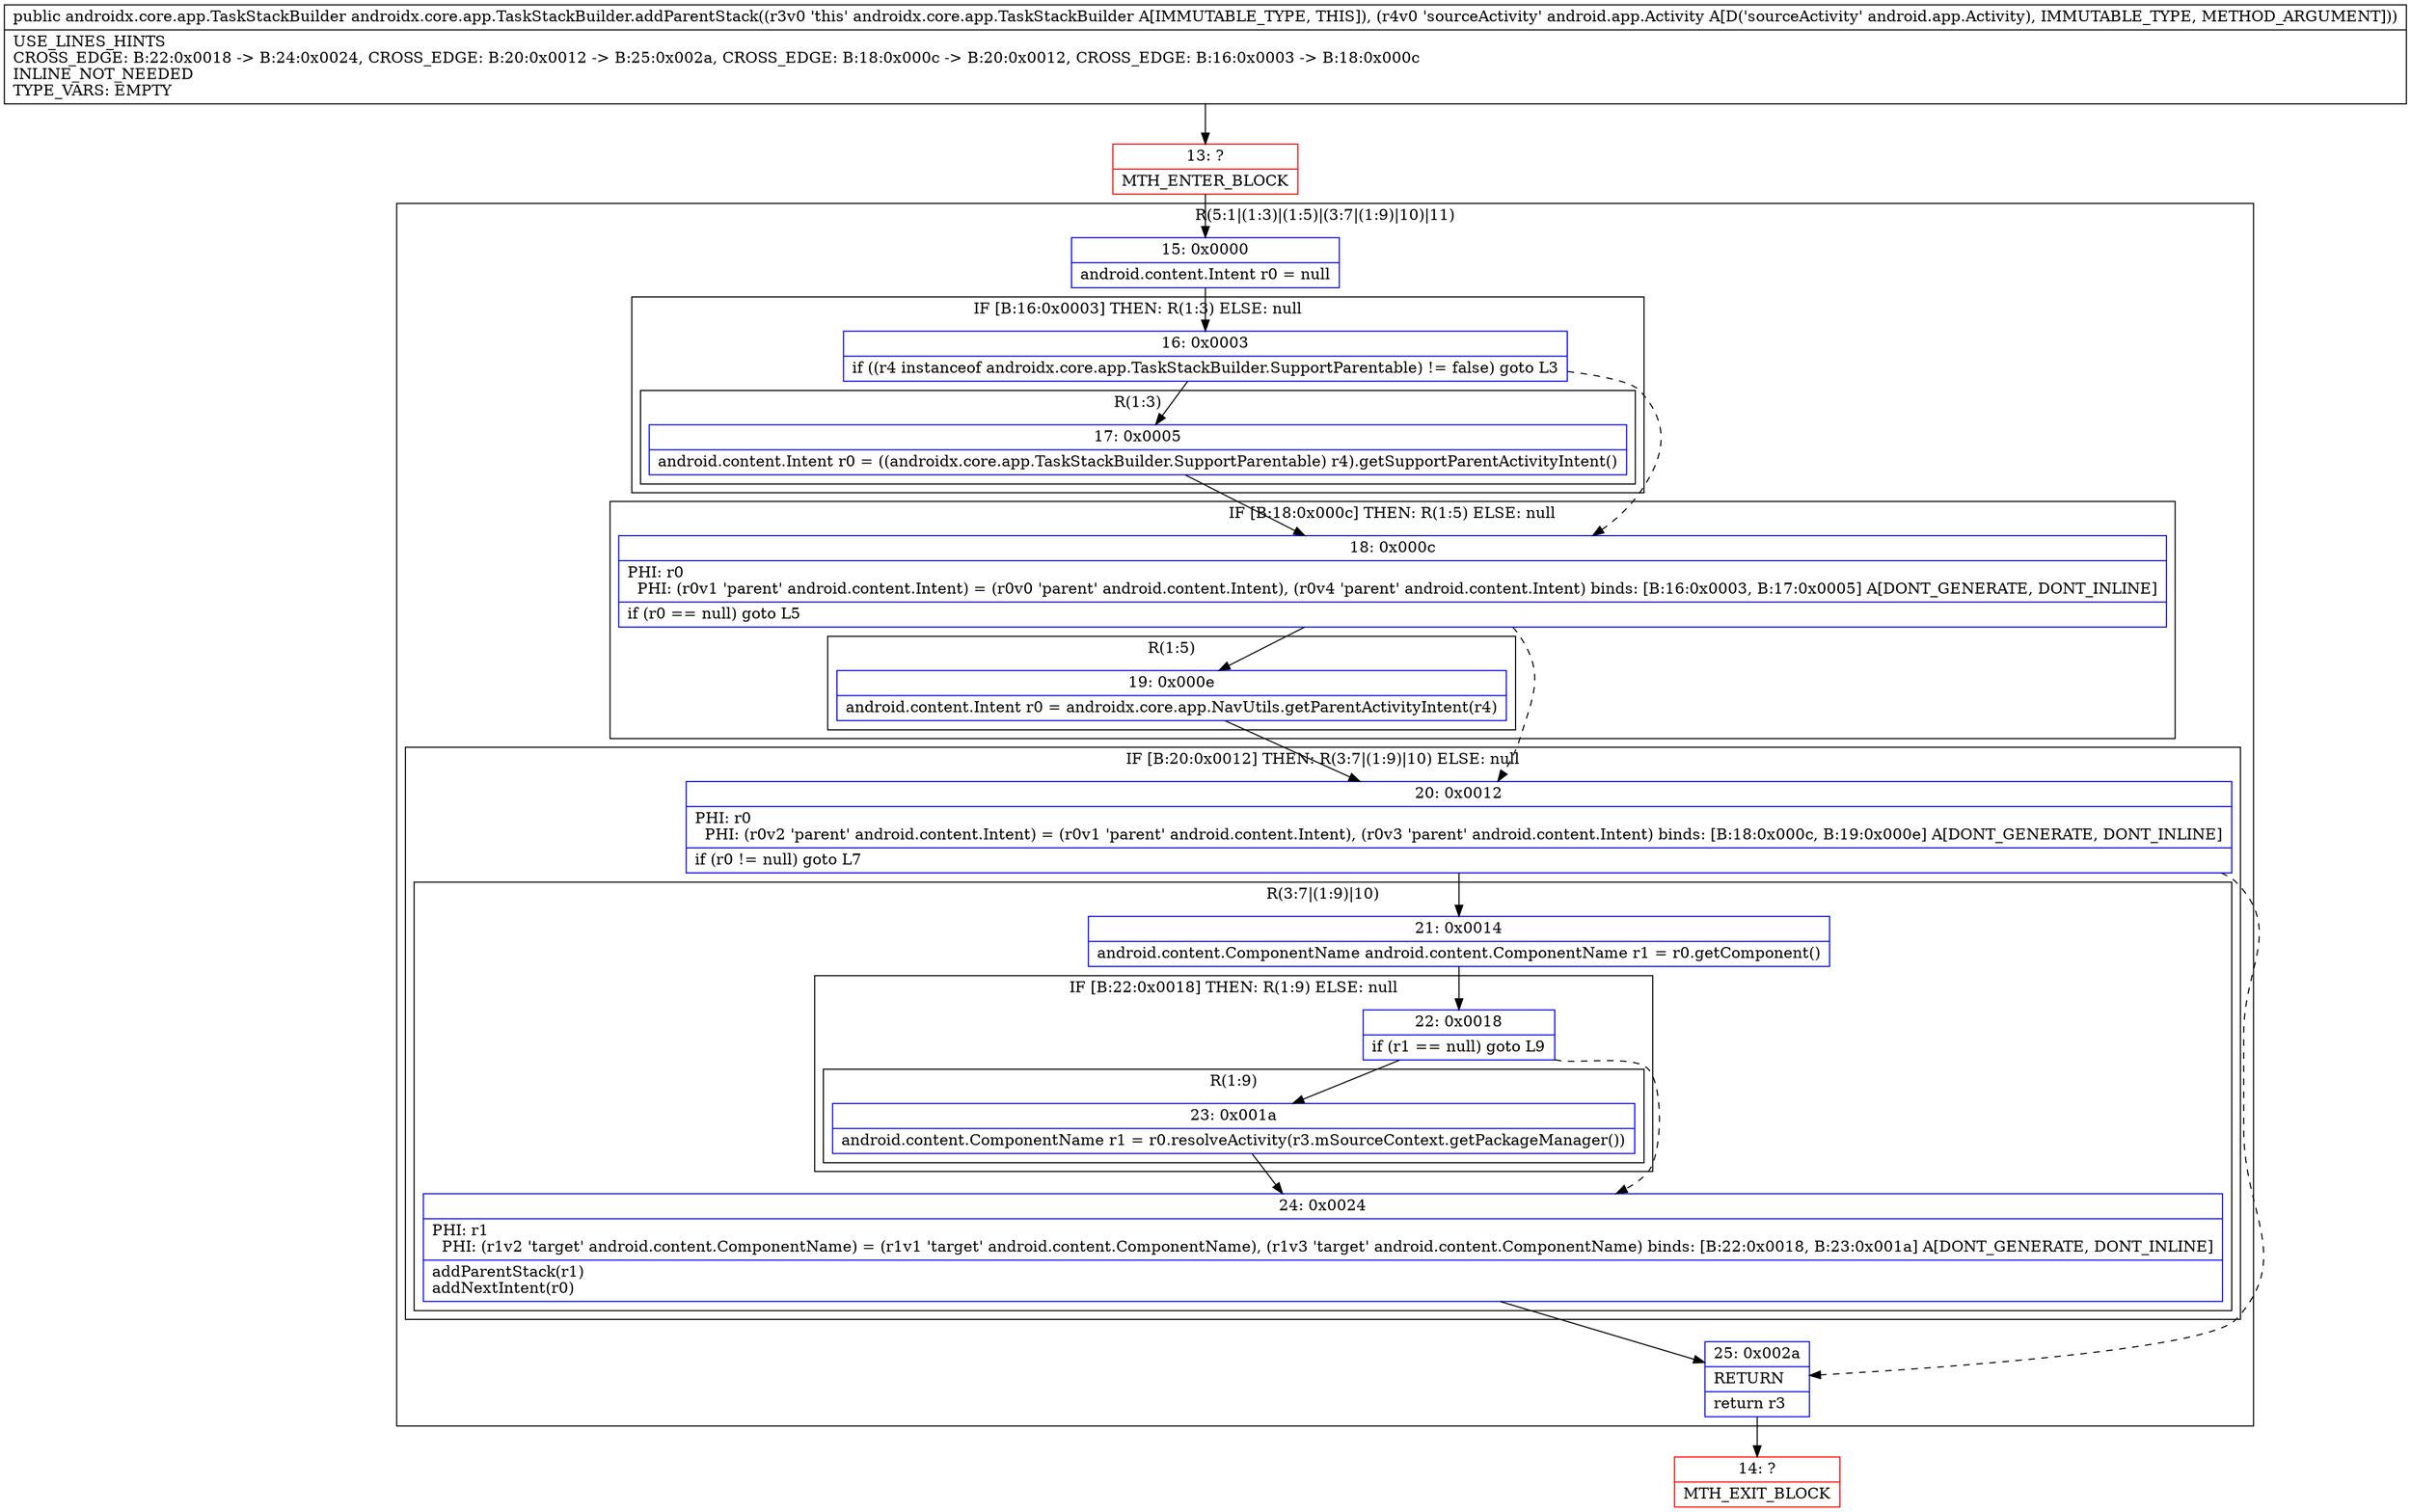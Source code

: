 digraph "CFG forandroidx.core.app.TaskStackBuilder.addParentStack(Landroid\/app\/Activity;)Landroidx\/core\/app\/TaskStackBuilder;" {
subgraph cluster_Region_547293879 {
label = "R(5:1|(1:3)|(1:5)|(3:7|(1:9)|10)|11)";
node [shape=record,color=blue];
Node_15 [shape=record,label="{15\:\ 0x0000|android.content.Intent r0 = null\l}"];
subgraph cluster_IfRegion_1428843177 {
label = "IF [B:16:0x0003] THEN: R(1:3) ELSE: null";
node [shape=record,color=blue];
Node_16 [shape=record,label="{16\:\ 0x0003|if ((r4 instanceof androidx.core.app.TaskStackBuilder.SupportParentable) != false) goto L3\l}"];
subgraph cluster_Region_1284894536 {
label = "R(1:3)";
node [shape=record,color=blue];
Node_17 [shape=record,label="{17\:\ 0x0005|android.content.Intent r0 = ((androidx.core.app.TaskStackBuilder.SupportParentable) r4).getSupportParentActivityIntent()\l}"];
}
}
subgraph cluster_IfRegion_2056919101 {
label = "IF [B:18:0x000c] THEN: R(1:5) ELSE: null";
node [shape=record,color=blue];
Node_18 [shape=record,label="{18\:\ 0x000c|PHI: r0 \l  PHI: (r0v1 'parent' android.content.Intent) = (r0v0 'parent' android.content.Intent), (r0v4 'parent' android.content.Intent) binds: [B:16:0x0003, B:17:0x0005] A[DONT_GENERATE, DONT_INLINE]\l|if (r0 == null) goto L5\l}"];
subgraph cluster_Region_1509605537 {
label = "R(1:5)";
node [shape=record,color=blue];
Node_19 [shape=record,label="{19\:\ 0x000e|android.content.Intent r0 = androidx.core.app.NavUtils.getParentActivityIntent(r4)\l}"];
}
}
subgraph cluster_IfRegion_579370859 {
label = "IF [B:20:0x0012] THEN: R(3:7|(1:9)|10) ELSE: null";
node [shape=record,color=blue];
Node_20 [shape=record,label="{20\:\ 0x0012|PHI: r0 \l  PHI: (r0v2 'parent' android.content.Intent) = (r0v1 'parent' android.content.Intent), (r0v3 'parent' android.content.Intent) binds: [B:18:0x000c, B:19:0x000e] A[DONT_GENERATE, DONT_INLINE]\l|if (r0 != null) goto L7\l}"];
subgraph cluster_Region_762858579 {
label = "R(3:7|(1:9)|10)";
node [shape=record,color=blue];
Node_21 [shape=record,label="{21\:\ 0x0014|android.content.ComponentName android.content.ComponentName r1 = r0.getComponent()\l}"];
subgraph cluster_IfRegion_1678097176 {
label = "IF [B:22:0x0018] THEN: R(1:9) ELSE: null";
node [shape=record,color=blue];
Node_22 [shape=record,label="{22\:\ 0x0018|if (r1 == null) goto L9\l}"];
subgraph cluster_Region_1316227355 {
label = "R(1:9)";
node [shape=record,color=blue];
Node_23 [shape=record,label="{23\:\ 0x001a|android.content.ComponentName r1 = r0.resolveActivity(r3.mSourceContext.getPackageManager())\l}"];
}
}
Node_24 [shape=record,label="{24\:\ 0x0024|PHI: r1 \l  PHI: (r1v2 'target' android.content.ComponentName) = (r1v1 'target' android.content.ComponentName), (r1v3 'target' android.content.ComponentName) binds: [B:22:0x0018, B:23:0x001a] A[DONT_GENERATE, DONT_INLINE]\l|addParentStack(r1)\laddNextIntent(r0)\l}"];
}
}
Node_25 [shape=record,label="{25\:\ 0x002a|RETURN\l|return r3\l}"];
}
Node_13 [shape=record,color=red,label="{13\:\ ?|MTH_ENTER_BLOCK\l}"];
Node_14 [shape=record,color=red,label="{14\:\ ?|MTH_EXIT_BLOCK\l}"];
MethodNode[shape=record,label="{public androidx.core.app.TaskStackBuilder androidx.core.app.TaskStackBuilder.addParentStack((r3v0 'this' androidx.core.app.TaskStackBuilder A[IMMUTABLE_TYPE, THIS]), (r4v0 'sourceActivity' android.app.Activity A[D('sourceActivity' android.app.Activity), IMMUTABLE_TYPE, METHOD_ARGUMENT]))  | USE_LINES_HINTS\lCROSS_EDGE: B:22:0x0018 \-\> B:24:0x0024, CROSS_EDGE: B:20:0x0012 \-\> B:25:0x002a, CROSS_EDGE: B:18:0x000c \-\> B:20:0x0012, CROSS_EDGE: B:16:0x0003 \-\> B:18:0x000c\lINLINE_NOT_NEEDED\lTYPE_VARS: EMPTY\l}"];
MethodNode -> Node_13;Node_15 -> Node_16;
Node_16 -> Node_17;
Node_16 -> Node_18[style=dashed];
Node_17 -> Node_18;
Node_18 -> Node_19;
Node_18 -> Node_20[style=dashed];
Node_19 -> Node_20;
Node_20 -> Node_21;
Node_20 -> Node_25[style=dashed];
Node_21 -> Node_22;
Node_22 -> Node_23;
Node_22 -> Node_24[style=dashed];
Node_23 -> Node_24;
Node_24 -> Node_25;
Node_25 -> Node_14;
Node_13 -> Node_15;
}

